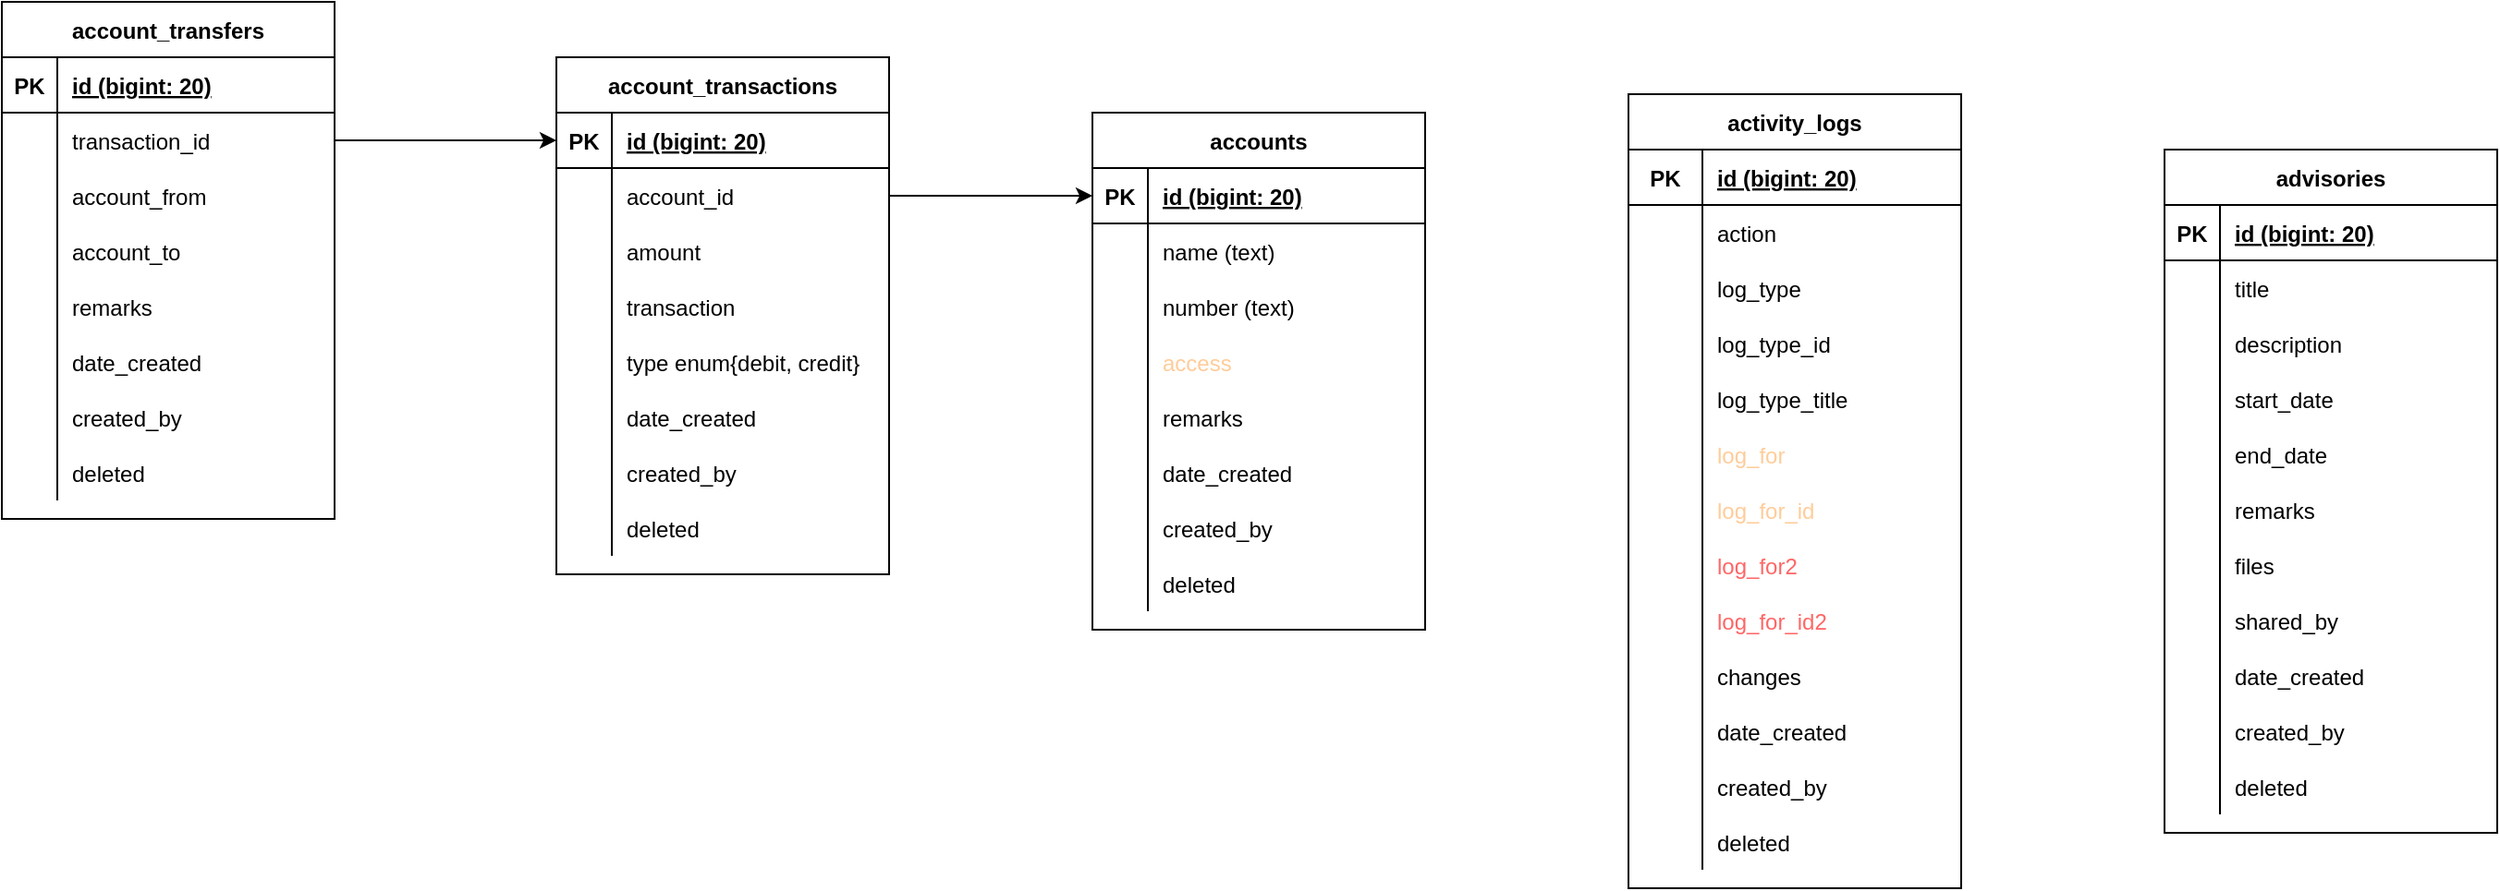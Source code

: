 <mxfile version="14.2.9" type="device"><diagram id="6BlekSaE2DljfCzR6BjL" name="database"><mxGraphModel dx="2272" dy="762" grid="1" gridSize="10" guides="1" tooltips="1" connect="1" arrows="1" fold="1" page="1" pageScale="1" pageWidth="850" pageHeight="1100" math="0" shadow="0"><root><mxCell id="0"/><mxCell id="1" parent="0"/><mxCell id="wC5rNHlrg2ZVK7x0r6s_-1" value="accounts" style="shape=table;startSize=30;container=1;collapsible=1;childLayout=tableLayout;fixedRows=1;rowLines=0;fontStyle=1;align=center;resizeLast=1;" vertex="1" parent="1"><mxGeometry x="190" y="90" width="180" height="280" as="geometry"/></mxCell><mxCell id="wC5rNHlrg2ZVK7x0r6s_-2" value="" style="shape=partialRectangle;collapsible=0;dropTarget=0;pointerEvents=0;fillColor=none;top=0;left=0;bottom=1;right=0;points=[[0,0.5],[1,0.5]];portConstraint=eastwest;" vertex="1" parent="wC5rNHlrg2ZVK7x0r6s_-1"><mxGeometry y="30" width="180" height="30" as="geometry"/></mxCell><mxCell id="wC5rNHlrg2ZVK7x0r6s_-3" value="PK" style="shape=partialRectangle;connectable=0;fillColor=none;top=0;left=0;bottom=0;right=0;fontStyle=1;overflow=hidden;" vertex="1" parent="wC5rNHlrg2ZVK7x0r6s_-2"><mxGeometry width="30" height="30" as="geometry"/></mxCell><mxCell id="wC5rNHlrg2ZVK7x0r6s_-4" value="id (bigint: 20)" style="shape=partialRectangle;connectable=0;fillColor=none;top=0;left=0;bottom=0;right=0;align=left;spacingLeft=6;fontStyle=5;overflow=hidden;" vertex="1" parent="wC5rNHlrg2ZVK7x0r6s_-2"><mxGeometry x="30" width="150" height="30" as="geometry"/></mxCell><mxCell id="wC5rNHlrg2ZVK7x0r6s_-5" value="" style="shape=partialRectangle;collapsible=0;dropTarget=0;pointerEvents=0;fillColor=none;top=0;left=0;bottom=0;right=0;points=[[0,0.5],[1,0.5]];portConstraint=eastwest;" vertex="1" parent="wC5rNHlrg2ZVK7x0r6s_-1"><mxGeometry y="60" width="180" height="30" as="geometry"/></mxCell><mxCell id="wC5rNHlrg2ZVK7x0r6s_-6" value="" style="shape=partialRectangle;connectable=0;fillColor=none;top=0;left=0;bottom=0;right=0;editable=1;overflow=hidden;" vertex="1" parent="wC5rNHlrg2ZVK7x0r6s_-5"><mxGeometry width="30" height="30" as="geometry"/></mxCell><mxCell id="wC5rNHlrg2ZVK7x0r6s_-7" value="name (text)" style="shape=partialRectangle;connectable=0;fillColor=none;top=0;left=0;bottom=0;right=0;align=left;spacingLeft=6;overflow=hidden;" vertex="1" parent="wC5rNHlrg2ZVK7x0r6s_-5"><mxGeometry x="30" width="150" height="30" as="geometry"/></mxCell><mxCell id="wC5rNHlrg2ZVK7x0r6s_-8" value="" style="shape=partialRectangle;collapsible=0;dropTarget=0;pointerEvents=0;fillColor=none;top=0;left=0;bottom=0;right=0;points=[[0,0.5],[1,0.5]];portConstraint=eastwest;" vertex="1" parent="wC5rNHlrg2ZVK7x0r6s_-1"><mxGeometry y="90" width="180" height="30" as="geometry"/></mxCell><mxCell id="wC5rNHlrg2ZVK7x0r6s_-9" value="" style="shape=partialRectangle;connectable=0;fillColor=none;top=0;left=0;bottom=0;right=0;editable=1;overflow=hidden;" vertex="1" parent="wC5rNHlrg2ZVK7x0r6s_-8"><mxGeometry width="30" height="30" as="geometry"/></mxCell><mxCell id="wC5rNHlrg2ZVK7x0r6s_-10" value="number (text)" style="shape=partialRectangle;connectable=0;fillColor=none;top=0;left=0;bottom=0;right=0;align=left;spacingLeft=6;overflow=hidden;" vertex="1" parent="wC5rNHlrg2ZVK7x0r6s_-8"><mxGeometry x="30" width="150" height="30" as="geometry"/></mxCell><mxCell id="wC5rNHlrg2ZVK7x0r6s_-11" value="" style="shape=partialRectangle;collapsible=0;dropTarget=0;pointerEvents=0;fillColor=none;top=0;left=0;bottom=0;right=0;points=[[0,0.5],[1,0.5]];portConstraint=eastwest;" vertex="1" parent="wC5rNHlrg2ZVK7x0r6s_-1"><mxGeometry y="120" width="180" height="30" as="geometry"/></mxCell><mxCell id="wC5rNHlrg2ZVK7x0r6s_-12" value="" style="shape=partialRectangle;connectable=0;fillColor=none;top=0;left=0;bottom=0;right=0;editable=1;overflow=hidden;" vertex="1" parent="wC5rNHlrg2ZVK7x0r6s_-11"><mxGeometry width="30" height="30" as="geometry"/></mxCell><mxCell id="wC5rNHlrg2ZVK7x0r6s_-13" value="access" style="shape=partialRectangle;connectable=0;fillColor=none;top=0;left=0;bottom=0;right=0;align=left;spacingLeft=6;overflow=hidden;fontColor=#FFCC99;" vertex="1" parent="wC5rNHlrg2ZVK7x0r6s_-11"><mxGeometry x="30" width="150" height="30" as="geometry"/></mxCell><mxCell id="wC5rNHlrg2ZVK7x0r6s_-28" value="" style="shape=partialRectangle;collapsible=0;dropTarget=0;pointerEvents=0;fillColor=none;top=0;left=0;bottom=0;right=0;points=[[0,0.5],[1,0.5]];portConstraint=eastwest;" vertex="1" parent="wC5rNHlrg2ZVK7x0r6s_-1"><mxGeometry y="150" width="180" height="30" as="geometry"/></mxCell><mxCell id="wC5rNHlrg2ZVK7x0r6s_-29" value="" style="shape=partialRectangle;connectable=0;fillColor=none;top=0;left=0;bottom=0;right=0;editable=1;overflow=hidden;" vertex="1" parent="wC5rNHlrg2ZVK7x0r6s_-28"><mxGeometry width="30" height="30" as="geometry"/></mxCell><mxCell id="wC5rNHlrg2ZVK7x0r6s_-30" value="remarks" style="shape=partialRectangle;connectable=0;fillColor=none;top=0;left=0;bottom=0;right=0;align=left;spacingLeft=6;overflow=hidden;" vertex="1" parent="wC5rNHlrg2ZVK7x0r6s_-28"><mxGeometry x="30" width="150" height="30" as="geometry"/></mxCell><mxCell id="wC5rNHlrg2ZVK7x0r6s_-74" value="" style="shape=partialRectangle;collapsible=0;dropTarget=0;pointerEvents=0;fillColor=none;top=0;left=0;bottom=0;right=0;points=[[0,0.5],[1,0.5]];portConstraint=eastwest;" vertex="1" parent="wC5rNHlrg2ZVK7x0r6s_-1"><mxGeometry y="180" width="180" height="30" as="geometry"/></mxCell><mxCell id="wC5rNHlrg2ZVK7x0r6s_-75" value="" style="shape=partialRectangle;connectable=0;fillColor=none;top=0;left=0;bottom=0;right=0;editable=1;overflow=hidden;" vertex="1" parent="wC5rNHlrg2ZVK7x0r6s_-74"><mxGeometry width="30" height="30" as="geometry"/></mxCell><mxCell id="wC5rNHlrg2ZVK7x0r6s_-76" value="date_created" style="shape=partialRectangle;connectable=0;fillColor=none;top=0;left=0;bottom=0;right=0;align=left;spacingLeft=6;overflow=hidden;" vertex="1" parent="wC5rNHlrg2ZVK7x0r6s_-74"><mxGeometry x="30" width="150" height="30" as="geometry"/></mxCell><mxCell id="wC5rNHlrg2ZVK7x0r6s_-77" value="" style="shape=partialRectangle;collapsible=0;dropTarget=0;pointerEvents=0;fillColor=none;top=0;left=0;bottom=0;right=0;points=[[0,0.5],[1,0.5]];portConstraint=eastwest;" vertex="1" parent="wC5rNHlrg2ZVK7x0r6s_-1"><mxGeometry y="210" width="180" height="30" as="geometry"/></mxCell><mxCell id="wC5rNHlrg2ZVK7x0r6s_-78" value="" style="shape=partialRectangle;connectable=0;fillColor=none;top=0;left=0;bottom=0;right=0;editable=1;overflow=hidden;" vertex="1" parent="wC5rNHlrg2ZVK7x0r6s_-77"><mxGeometry width="30" height="30" as="geometry"/></mxCell><mxCell id="wC5rNHlrg2ZVK7x0r6s_-79" value="created_by" style="shape=partialRectangle;connectable=0;fillColor=none;top=0;left=0;bottom=0;right=0;align=left;spacingLeft=6;overflow=hidden;" vertex="1" parent="wC5rNHlrg2ZVK7x0r6s_-77"><mxGeometry x="30" width="150" height="30" as="geometry"/></mxCell><mxCell id="wC5rNHlrg2ZVK7x0r6s_-80" value="" style="shape=partialRectangle;collapsible=0;dropTarget=0;pointerEvents=0;fillColor=none;top=0;left=0;bottom=0;right=0;points=[[0,0.5],[1,0.5]];portConstraint=eastwest;" vertex="1" parent="wC5rNHlrg2ZVK7x0r6s_-1"><mxGeometry y="240" width="180" height="30" as="geometry"/></mxCell><mxCell id="wC5rNHlrg2ZVK7x0r6s_-81" value="" style="shape=partialRectangle;connectable=0;fillColor=none;top=0;left=0;bottom=0;right=0;editable=1;overflow=hidden;" vertex="1" parent="wC5rNHlrg2ZVK7x0r6s_-80"><mxGeometry width="30" height="30" as="geometry"/></mxCell><mxCell id="wC5rNHlrg2ZVK7x0r6s_-82" value="deleted" style="shape=partialRectangle;connectable=0;fillColor=none;top=0;left=0;bottom=0;right=0;align=left;spacingLeft=6;overflow=hidden;" vertex="1" parent="wC5rNHlrg2ZVK7x0r6s_-80"><mxGeometry x="30" width="150" height="30" as="geometry"/></mxCell><mxCell id="wC5rNHlrg2ZVK7x0r6s_-14" value="account_transactions" style="shape=table;startSize=30;container=1;collapsible=1;childLayout=tableLayout;fixedRows=1;rowLines=0;fontStyle=1;align=center;resizeLast=1;" vertex="1" parent="1"><mxGeometry x="-100" y="60" width="180" height="280" as="geometry"/></mxCell><mxCell id="wC5rNHlrg2ZVK7x0r6s_-15" value="" style="shape=partialRectangle;collapsible=0;dropTarget=0;pointerEvents=0;fillColor=none;top=0;left=0;bottom=1;right=0;points=[[0,0.5],[1,0.5]];portConstraint=eastwest;" vertex="1" parent="wC5rNHlrg2ZVK7x0r6s_-14"><mxGeometry y="30" width="180" height="30" as="geometry"/></mxCell><mxCell id="wC5rNHlrg2ZVK7x0r6s_-16" value="PK" style="shape=partialRectangle;connectable=0;fillColor=none;top=0;left=0;bottom=0;right=0;fontStyle=1;overflow=hidden;" vertex="1" parent="wC5rNHlrg2ZVK7x0r6s_-15"><mxGeometry width="30" height="30" as="geometry"/></mxCell><mxCell id="wC5rNHlrg2ZVK7x0r6s_-17" value="id (bigint: 20)" style="shape=partialRectangle;connectable=0;fillColor=none;top=0;left=0;bottom=0;right=0;align=left;spacingLeft=6;fontStyle=5;overflow=hidden;" vertex="1" parent="wC5rNHlrg2ZVK7x0r6s_-15"><mxGeometry x="30" width="150" height="30" as="geometry"/></mxCell><mxCell id="wC5rNHlrg2ZVK7x0r6s_-18" value="" style="shape=partialRectangle;collapsible=0;dropTarget=0;pointerEvents=0;fillColor=none;top=0;left=0;bottom=0;right=0;points=[[0,0.5],[1,0.5]];portConstraint=eastwest;" vertex="1" parent="wC5rNHlrg2ZVK7x0r6s_-14"><mxGeometry y="60" width="180" height="30" as="geometry"/></mxCell><mxCell id="wC5rNHlrg2ZVK7x0r6s_-19" value="" style="shape=partialRectangle;connectable=0;fillColor=none;top=0;left=0;bottom=0;right=0;editable=1;overflow=hidden;" vertex="1" parent="wC5rNHlrg2ZVK7x0r6s_-18"><mxGeometry width="30" height="30" as="geometry"/></mxCell><mxCell id="wC5rNHlrg2ZVK7x0r6s_-20" value="account_id" style="shape=partialRectangle;connectable=0;fillColor=none;top=0;left=0;bottom=0;right=0;align=left;spacingLeft=6;overflow=hidden;" vertex="1" parent="wC5rNHlrg2ZVK7x0r6s_-18"><mxGeometry x="30" width="150" height="30" as="geometry"/></mxCell><mxCell id="wC5rNHlrg2ZVK7x0r6s_-21" value="" style="shape=partialRectangle;collapsible=0;dropTarget=0;pointerEvents=0;fillColor=none;top=0;left=0;bottom=0;right=0;points=[[0,0.5],[1,0.5]];portConstraint=eastwest;" vertex="1" parent="wC5rNHlrg2ZVK7x0r6s_-14"><mxGeometry y="90" width="180" height="30" as="geometry"/></mxCell><mxCell id="wC5rNHlrg2ZVK7x0r6s_-22" value="" style="shape=partialRectangle;connectable=0;fillColor=none;top=0;left=0;bottom=0;right=0;editable=1;overflow=hidden;" vertex="1" parent="wC5rNHlrg2ZVK7x0r6s_-21"><mxGeometry width="30" height="30" as="geometry"/></mxCell><mxCell id="wC5rNHlrg2ZVK7x0r6s_-23" value="amount" style="shape=partialRectangle;connectable=0;fillColor=none;top=0;left=0;bottom=0;right=0;align=left;spacingLeft=6;overflow=hidden;" vertex="1" parent="wC5rNHlrg2ZVK7x0r6s_-21"><mxGeometry x="30" width="150" height="30" as="geometry"/></mxCell><mxCell id="wC5rNHlrg2ZVK7x0r6s_-92" value="" style="shape=partialRectangle;collapsible=0;dropTarget=0;pointerEvents=0;fillColor=none;top=0;left=0;bottom=0;right=0;points=[[0,0.5],[1,0.5]];portConstraint=eastwest;" vertex="1" parent="wC5rNHlrg2ZVK7x0r6s_-14"><mxGeometry y="120" width="180" height="30" as="geometry"/></mxCell><mxCell id="wC5rNHlrg2ZVK7x0r6s_-93" value="" style="shape=partialRectangle;connectable=0;fillColor=none;top=0;left=0;bottom=0;right=0;editable=1;overflow=hidden;" vertex="1" parent="wC5rNHlrg2ZVK7x0r6s_-92"><mxGeometry width="30" height="30" as="geometry"/></mxCell><mxCell id="wC5rNHlrg2ZVK7x0r6s_-94" value="transaction" style="shape=partialRectangle;connectable=0;fillColor=none;top=0;left=0;bottom=0;right=0;align=left;spacingLeft=6;overflow=hidden;" vertex="1" parent="wC5rNHlrg2ZVK7x0r6s_-92"><mxGeometry x="30" width="150" height="30" as="geometry"/></mxCell><mxCell id="wC5rNHlrg2ZVK7x0r6s_-89" value="" style="shape=partialRectangle;collapsible=0;dropTarget=0;pointerEvents=0;fillColor=none;top=0;left=0;bottom=0;right=0;points=[[0,0.5],[1,0.5]];portConstraint=eastwest;" vertex="1" parent="wC5rNHlrg2ZVK7x0r6s_-14"><mxGeometry y="150" width="180" height="30" as="geometry"/></mxCell><mxCell id="wC5rNHlrg2ZVK7x0r6s_-90" value="" style="shape=partialRectangle;connectable=0;fillColor=none;top=0;left=0;bottom=0;right=0;editable=1;overflow=hidden;" vertex="1" parent="wC5rNHlrg2ZVK7x0r6s_-89"><mxGeometry width="30" height="30" as="geometry"/></mxCell><mxCell id="wC5rNHlrg2ZVK7x0r6s_-91" value="type enum{debit, credit}" style="shape=partialRectangle;connectable=0;fillColor=none;top=0;left=0;bottom=0;right=0;align=left;spacingLeft=6;overflow=hidden;" vertex="1" parent="wC5rNHlrg2ZVK7x0r6s_-89"><mxGeometry x="30" width="150" height="30" as="geometry"/></mxCell><mxCell id="wC5rNHlrg2ZVK7x0r6s_-24" value="" style="shape=partialRectangle;collapsible=0;dropTarget=0;pointerEvents=0;fillColor=none;top=0;left=0;bottom=0;right=0;points=[[0,0.5],[1,0.5]];portConstraint=eastwest;" vertex="1" parent="wC5rNHlrg2ZVK7x0r6s_-14"><mxGeometry y="180" width="180" height="30" as="geometry"/></mxCell><mxCell id="wC5rNHlrg2ZVK7x0r6s_-25" value="" style="shape=partialRectangle;connectable=0;fillColor=none;top=0;left=0;bottom=0;right=0;editable=1;overflow=hidden;" vertex="1" parent="wC5rNHlrg2ZVK7x0r6s_-24"><mxGeometry width="30" height="30" as="geometry"/></mxCell><mxCell id="wC5rNHlrg2ZVK7x0r6s_-26" value="date_created" style="shape=partialRectangle;connectable=0;fillColor=none;top=0;left=0;bottom=0;right=0;align=left;spacingLeft=6;overflow=hidden;" vertex="1" parent="wC5rNHlrg2ZVK7x0r6s_-24"><mxGeometry x="30" width="150" height="30" as="geometry"/></mxCell><mxCell id="wC5rNHlrg2ZVK7x0r6s_-83" value="" style="shape=partialRectangle;collapsible=0;dropTarget=0;pointerEvents=0;fillColor=none;top=0;left=0;bottom=0;right=0;points=[[0,0.5],[1,0.5]];portConstraint=eastwest;" vertex="1" parent="wC5rNHlrg2ZVK7x0r6s_-14"><mxGeometry y="210" width="180" height="30" as="geometry"/></mxCell><mxCell id="wC5rNHlrg2ZVK7x0r6s_-84" value="" style="shape=partialRectangle;connectable=0;fillColor=none;top=0;left=0;bottom=0;right=0;editable=1;overflow=hidden;" vertex="1" parent="wC5rNHlrg2ZVK7x0r6s_-83"><mxGeometry width="30" height="30" as="geometry"/></mxCell><mxCell id="wC5rNHlrg2ZVK7x0r6s_-85" value="created_by" style="shape=partialRectangle;connectable=0;fillColor=none;top=0;left=0;bottom=0;right=0;align=left;spacingLeft=6;overflow=hidden;" vertex="1" parent="wC5rNHlrg2ZVK7x0r6s_-83"><mxGeometry x="30" width="150" height="30" as="geometry"/></mxCell><mxCell id="wC5rNHlrg2ZVK7x0r6s_-86" value="" style="shape=partialRectangle;collapsible=0;dropTarget=0;pointerEvents=0;fillColor=none;top=0;left=0;bottom=0;right=0;points=[[0,0.5],[1,0.5]];portConstraint=eastwest;" vertex="1" parent="wC5rNHlrg2ZVK7x0r6s_-14"><mxGeometry y="240" width="180" height="30" as="geometry"/></mxCell><mxCell id="wC5rNHlrg2ZVK7x0r6s_-87" value="" style="shape=partialRectangle;connectable=0;fillColor=none;top=0;left=0;bottom=0;right=0;editable=1;overflow=hidden;" vertex="1" parent="wC5rNHlrg2ZVK7x0r6s_-86"><mxGeometry width="30" height="30" as="geometry"/></mxCell><mxCell id="wC5rNHlrg2ZVK7x0r6s_-88" value="deleted" style="shape=partialRectangle;connectable=0;fillColor=none;top=0;left=0;bottom=0;right=0;align=left;spacingLeft=6;overflow=hidden;" vertex="1" parent="wC5rNHlrg2ZVK7x0r6s_-86"><mxGeometry x="30" width="150" height="30" as="geometry"/></mxCell><mxCell id="wC5rNHlrg2ZVK7x0r6s_-31" value="activity_logs" style="shape=table;startSize=30;container=1;collapsible=1;childLayout=tableLayout;fixedRows=1;rowLines=0;fontStyle=1;align=center;resizeLast=1;" vertex="1" parent="1"><mxGeometry x="480" y="80" width="180" height="430" as="geometry"/></mxCell><mxCell id="wC5rNHlrg2ZVK7x0r6s_-32" value="" style="shape=partialRectangle;collapsible=0;dropTarget=0;pointerEvents=0;fillColor=none;top=0;left=0;bottom=1;right=0;points=[[0,0.5],[1,0.5]];portConstraint=eastwest;" vertex="1" parent="wC5rNHlrg2ZVK7x0r6s_-31"><mxGeometry y="30" width="180" height="30" as="geometry"/></mxCell><mxCell id="wC5rNHlrg2ZVK7x0r6s_-33" value="PK" style="shape=partialRectangle;connectable=0;fillColor=none;top=0;left=0;bottom=0;right=0;fontStyle=1;overflow=hidden;" vertex="1" parent="wC5rNHlrg2ZVK7x0r6s_-32"><mxGeometry width="40" height="30" as="geometry"/></mxCell><mxCell id="wC5rNHlrg2ZVK7x0r6s_-34" value="id (bigint: 20)" style="shape=partialRectangle;connectable=0;fillColor=none;top=0;left=0;bottom=0;right=0;align=left;spacingLeft=6;fontStyle=5;overflow=hidden;" vertex="1" parent="wC5rNHlrg2ZVK7x0r6s_-32"><mxGeometry x="40" width="140" height="30" as="geometry"/></mxCell><mxCell id="wC5rNHlrg2ZVK7x0r6s_-35" value="" style="shape=partialRectangle;collapsible=0;dropTarget=0;pointerEvents=0;fillColor=none;top=0;left=0;bottom=0;right=0;points=[[0,0.5],[1,0.5]];portConstraint=eastwest;" vertex="1" parent="wC5rNHlrg2ZVK7x0r6s_-31"><mxGeometry y="60" width="180" height="30" as="geometry"/></mxCell><mxCell id="wC5rNHlrg2ZVK7x0r6s_-36" value="" style="shape=partialRectangle;connectable=0;fillColor=none;top=0;left=0;bottom=0;right=0;editable=1;overflow=hidden;" vertex="1" parent="wC5rNHlrg2ZVK7x0r6s_-35"><mxGeometry width="40" height="30" as="geometry"/></mxCell><mxCell id="wC5rNHlrg2ZVK7x0r6s_-37" value="action" style="shape=partialRectangle;connectable=0;fillColor=none;top=0;left=0;bottom=0;right=0;align=left;spacingLeft=6;overflow=hidden;" vertex="1" parent="wC5rNHlrg2ZVK7x0r6s_-35"><mxGeometry x="40" width="140" height="30" as="geometry"/></mxCell><mxCell id="wC5rNHlrg2ZVK7x0r6s_-38" value="" style="shape=partialRectangle;collapsible=0;dropTarget=0;pointerEvents=0;fillColor=none;top=0;left=0;bottom=0;right=0;points=[[0,0.5],[1,0.5]];portConstraint=eastwest;" vertex="1" parent="wC5rNHlrg2ZVK7x0r6s_-31"><mxGeometry y="90" width="180" height="30" as="geometry"/></mxCell><mxCell id="wC5rNHlrg2ZVK7x0r6s_-39" value="" style="shape=partialRectangle;connectable=0;fillColor=none;top=0;left=0;bottom=0;right=0;editable=1;overflow=hidden;" vertex="1" parent="wC5rNHlrg2ZVK7x0r6s_-38"><mxGeometry width="40" height="30" as="geometry"/></mxCell><mxCell id="wC5rNHlrg2ZVK7x0r6s_-40" value="log_type" style="shape=partialRectangle;connectable=0;fillColor=none;top=0;left=0;bottom=0;right=0;align=left;spacingLeft=6;overflow=hidden;" vertex="1" parent="wC5rNHlrg2ZVK7x0r6s_-38"><mxGeometry x="40" width="140" height="30" as="geometry"/></mxCell><mxCell id="wC5rNHlrg2ZVK7x0r6s_-41" value="" style="shape=partialRectangle;collapsible=0;dropTarget=0;pointerEvents=0;fillColor=none;top=0;left=0;bottom=0;right=0;points=[[0,0.5],[1,0.5]];portConstraint=eastwest;" vertex="1" parent="wC5rNHlrg2ZVK7x0r6s_-31"><mxGeometry y="120" width="180" height="30" as="geometry"/></mxCell><mxCell id="wC5rNHlrg2ZVK7x0r6s_-42" value="" style="shape=partialRectangle;connectable=0;fillColor=none;top=0;left=0;bottom=0;right=0;editable=1;overflow=hidden;" vertex="1" parent="wC5rNHlrg2ZVK7x0r6s_-41"><mxGeometry width="40" height="30" as="geometry"/></mxCell><mxCell id="wC5rNHlrg2ZVK7x0r6s_-43" value="log_type_id" style="shape=partialRectangle;connectable=0;fillColor=none;top=0;left=0;bottom=0;right=0;align=left;spacingLeft=6;overflow=hidden;" vertex="1" parent="wC5rNHlrg2ZVK7x0r6s_-41"><mxGeometry x="40" width="140" height="30" as="geometry"/></mxCell><mxCell id="wC5rNHlrg2ZVK7x0r6s_-53" value="" style="shape=partialRectangle;collapsible=0;dropTarget=0;pointerEvents=0;fillColor=none;top=0;left=0;bottom=0;right=0;points=[[0,0.5],[1,0.5]];portConstraint=eastwest;" vertex="1" parent="wC5rNHlrg2ZVK7x0r6s_-31"><mxGeometry y="150" width="180" height="30" as="geometry"/></mxCell><mxCell id="wC5rNHlrg2ZVK7x0r6s_-54" value="" style="shape=partialRectangle;connectable=0;fillColor=none;top=0;left=0;bottom=0;right=0;editable=1;overflow=hidden;" vertex="1" parent="wC5rNHlrg2ZVK7x0r6s_-53"><mxGeometry width="40" height="30" as="geometry"/></mxCell><mxCell id="wC5rNHlrg2ZVK7x0r6s_-55" value="log_type_title" style="shape=partialRectangle;connectable=0;fillColor=none;top=0;left=0;bottom=0;right=0;align=left;spacingLeft=6;overflow=hidden;" vertex="1" parent="wC5rNHlrg2ZVK7x0r6s_-53"><mxGeometry x="40" width="140" height="30" as="geometry"/></mxCell><mxCell id="wC5rNHlrg2ZVK7x0r6s_-59" value="" style="shape=partialRectangle;collapsible=0;dropTarget=0;pointerEvents=0;fillColor=none;top=0;left=0;bottom=0;right=0;points=[[0,0.5],[1,0.5]];portConstraint=eastwest;" vertex="1" parent="wC5rNHlrg2ZVK7x0r6s_-31"><mxGeometry y="180" width="180" height="30" as="geometry"/></mxCell><mxCell id="wC5rNHlrg2ZVK7x0r6s_-60" value="" style="shape=partialRectangle;connectable=0;fillColor=none;top=0;left=0;bottom=0;right=0;editable=1;overflow=hidden;" vertex="1" parent="wC5rNHlrg2ZVK7x0r6s_-59"><mxGeometry width="40" height="30" as="geometry"/></mxCell><mxCell id="wC5rNHlrg2ZVK7x0r6s_-61" value="log_for" style="shape=partialRectangle;connectable=0;fillColor=none;top=0;left=0;bottom=0;right=0;align=left;spacingLeft=6;overflow=hidden;fontColor=#FFCC99;" vertex="1" parent="wC5rNHlrg2ZVK7x0r6s_-59"><mxGeometry x="40" width="140" height="30" as="geometry"/></mxCell><mxCell id="wC5rNHlrg2ZVK7x0r6s_-62" value="" style="shape=partialRectangle;collapsible=0;dropTarget=0;pointerEvents=0;fillColor=none;top=0;left=0;bottom=0;right=0;points=[[0,0.5],[1,0.5]];portConstraint=eastwest;" vertex="1" parent="wC5rNHlrg2ZVK7x0r6s_-31"><mxGeometry y="210" width="180" height="30" as="geometry"/></mxCell><mxCell id="wC5rNHlrg2ZVK7x0r6s_-63" value="" style="shape=partialRectangle;connectable=0;fillColor=none;top=0;left=0;bottom=0;right=0;editable=1;overflow=hidden;" vertex="1" parent="wC5rNHlrg2ZVK7x0r6s_-62"><mxGeometry width="40" height="30" as="geometry"/></mxCell><mxCell id="wC5rNHlrg2ZVK7x0r6s_-64" value="log_for_id" style="shape=partialRectangle;connectable=0;fillColor=none;top=0;left=0;bottom=0;right=0;align=left;spacingLeft=6;overflow=hidden;fontColor=#FFCC99;" vertex="1" parent="wC5rNHlrg2ZVK7x0r6s_-62"><mxGeometry x="40" width="140" height="30" as="geometry"/></mxCell><mxCell id="wC5rNHlrg2ZVK7x0r6s_-65" value="" style="shape=partialRectangle;collapsible=0;dropTarget=0;pointerEvents=0;fillColor=none;top=0;left=0;bottom=0;right=0;points=[[0,0.5],[1,0.5]];portConstraint=eastwest;" vertex="1" parent="wC5rNHlrg2ZVK7x0r6s_-31"><mxGeometry y="240" width="180" height="30" as="geometry"/></mxCell><mxCell id="wC5rNHlrg2ZVK7x0r6s_-66" value="" style="shape=partialRectangle;connectable=0;fillColor=none;top=0;left=0;bottom=0;right=0;editable=1;overflow=hidden;" vertex="1" parent="wC5rNHlrg2ZVK7x0r6s_-65"><mxGeometry width="40" height="30" as="geometry"/></mxCell><mxCell id="wC5rNHlrg2ZVK7x0r6s_-67" value="log_for2" style="shape=partialRectangle;connectable=0;fillColor=none;top=0;left=0;bottom=0;right=0;align=left;spacingLeft=6;overflow=hidden;fontColor=#FF6666;" vertex="1" parent="wC5rNHlrg2ZVK7x0r6s_-65"><mxGeometry x="40" width="140" height="30" as="geometry"/></mxCell><mxCell id="wC5rNHlrg2ZVK7x0r6s_-68" value="" style="shape=partialRectangle;collapsible=0;dropTarget=0;pointerEvents=0;fillColor=none;top=0;left=0;bottom=0;right=0;points=[[0,0.5],[1,0.5]];portConstraint=eastwest;" vertex="1" parent="wC5rNHlrg2ZVK7x0r6s_-31"><mxGeometry y="270" width="180" height="30" as="geometry"/></mxCell><mxCell id="wC5rNHlrg2ZVK7x0r6s_-69" value="" style="shape=partialRectangle;connectable=0;fillColor=none;top=0;left=0;bottom=0;right=0;editable=1;overflow=hidden;" vertex="1" parent="wC5rNHlrg2ZVK7x0r6s_-68"><mxGeometry width="40" height="30" as="geometry"/></mxCell><mxCell id="wC5rNHlrg2ZVK7x0r6s_-70" value="log_for_id2" style="shape=partialRectangle;connectable=0;fillColor=none;top=0;left=0;bottom=0;right=0;align=left;spacingLeft=6;overflow=hidden;fontColor=#FF6666;" vertex="1" parent="wC5rNHlrg2ZVK7x0r6s_-68"><mxGeometry x="40" width="140" height="30" as="geometry"/></mxCell><mxCell id="wC5rNHlrg2ZVK7x0r6s_-56" value="" style="shape=partialRectangle;collapsible=0;dropTarget=0;pointerEvents=0;fillColor=none;top=0;left=0;bottom=0;right=0;points=[[0,0.5],[1,0.5]];portConstraint=eastwest;" vertex="1" parent="wC5rNHlrg2ZVK7x0r6s_-31"><mxGeometry y="300" width="180" height="30" as="geometry"/></mxCell><mxCell id="wC5rNHlrg2ZVK7x0r6s_-57" value="" style="shape=partialRectangle;connectable=0;fillColor=none;top=0;left=0;bottom=0;right=0;editable=1;overflow=hidden;" vertex="1" parent="wC5rNHlrg2ZVK7x0r6s_-56"><mxGeometry width="40" height="30" as="geometry"/></mxCell><mxCell id="wC5rNHlrg2ZVK7x0r6s_-58" value="changes" style="shape=partialRectangle;connectable=0;fillColor=none;top=0;left=0;bottom=0;right=0;align=left;spacingLeft=6;overflow=hidden;" vertex="1" parent="wC5rNHlrg2ZVK7x0r6s_-56"><mxGeometry x="40" width="140" height="30" as="geometry"/></mxCell><mxCell id="wC5rNHlrg2ZVK7x0r6s_-47" value="" style="shape=partialRectangle;collapsible=0;dropTarget=0;pointerEvents=0;fillColor=none;top=0;left=0;bottom=0;right=0;points=[[0,0.5],[1,0.5]];portConstraint=eastwest;" vertex="1" parent="wC5rNHlrg2ZVK7x0r6s_-31"><mxGeometry y="330" width="180" height="30" as="geometry"/></mxCell><mxCell id="wC5rNHlrg2ZVK7x0r6s_-48" value="" style="shape=partialRectangle;connectable=0;fillColor=none;top=0;left=0;bottom=0;right=0;editable=1;overflow=hidden;" vertex="1" parent="wC5rNHlrg2ZVK7x0r6s_-47"><mxGeometry width="40" height="30" as="geometry"/></mxCell><mxCell id="wC5rNHlrg2ZVK7x0r6s_-49" value="date_created" style="shape=partialRectangle;connectable=0;fillColor=none;top=0;left=0;bottom=0;right=0;align=left;spacingLeft=6;overflow=hidden;" vertex="1" parent="wC5rNHlrg2ZVK7x0r6s_-47"><mxGeometry x="40" width="140" height="30" as="geometry"/></mxCell><mxCell id="wC5rNHlrg2ZVK7x0r6s_-44" value="" style="shape=partialRectangle;collapsible=0;dropTarget=0;pointerEvents=0;fillColor=none;top=0;left=0;bottom=0;right=0;points=[[0,0.5],[1,0.5]];portConstraint=eastwest;" vertex="1" parent="wC5rNHlrg2ZVK7x0r6s_-31"><mxGeometry y="360" width="180" height="30" as="geometry"/></mxCell><mxCell id="wC5rNHlrg2ZVK7x0r6s_-45" value="" style="shape=partialRectangle;connectable=0;fillColor=none;top=0;left=0;bottom=0;right=0;editable=1;overflow=hidden;" vertex="1" parent="wC5rNHlrg2ZVK7x0r6s_-44"><mxGeometry width="40" height="30" as="geometry"/></mxCell><mxCell id="wC5rNHlrg2ZVK7x0r6s_-46" value="created_by" style="shape=partialRectangle;connectable=0;fillColor=none;top=0;left=0;bottom=0;right=0;align=left;spacingLeft=6;overflow=hidden;" vertex="1" parent="wC5rNHlrg2ZVK7x0r6s_-44"><mxGeometry x="40" width="140" height="30" as="geometry"/></mxCell><mxCell id="wC5rNHlrg2ZVK7x0r6s_-50" value="" style="shape=partialRectangle;collapsible=0;dropTarget=0;pointerEvents=0;fillColor=none;top=0;left=0;bottom=0;right=0;points=[[0,0.5],[1,0.5]];portConstraint=eastwest;" vertex="1" parent="wC5rNHlrg2ZVK7x0r6s_-31"><mxGeometry y="390" width="180" height="30" as="geometry"/></mxCell><mxCell id="wC5rNHlrg2ZVK7x0r6s_-51" value="" style="shape=partialRectangle;connectable=0;fillColor=none;top=0;left=0;bottom=0;right=0;editable=1;overflow=hidden;" vertex="1" parent="wC5rNHlrg2ZVK7x0r6s_-50"><mxGeometry width="40" height="30" as="geometry"/></mxCell><mxCell id="wC5rNHlrg2ZVK7x0r6s_-52" value="deleted" style="shape=partialRectangle;connectable=0;fillColor=none;top=0;left=0;bottom=0;right=0;align=left;spacingLeft=6;overflow=hidden;" vertex="1" parent="wC5rNHlrg2ZVK7x0r6s_-50"><mxGeometry x="40" width="140" height="30" as="geometry"/></mxCell><mxCell id="wC5rNHlrg2ZVK7x0r6s_-95" style="edgeStyle=orthogonalEdgeStyle;rounded=0;orthogonalLoop=1;jettySize=auto;html=1;entryX=0;entryY=0.5;entryDx=0;entryDy=0;fontColor=#FFCC99;" edge="1" parent="1" source="wC5rNHlrg2ZVK7x0r6s_-18" target="wC5rNHlrg2ZVK7x0r6s_-2"><mxGeometry relative="1" as="geometry"/></mxCell><mxCell id="wC5rNHlrg2ZVK7x0r6s_-96" value="account_transfers" style="shape=table;startSize=30;container=1;collapsible=1;childLayout=tableLayout;fixedRows=1;rowLines=0;fontStyle=1;align=center;resizeLast=1;" vertex="1" parent="1"><mxGeometry x="-400" y="30" width="180" height="280" as="geometry"/></mxCell><mxCell id="wC5rNHlrg2ZVK7x0r6s_-97" value="" style="shape=partialRectangle;collapsible=0;dropTarget=0;pointerEvents=0;fillColor=none;top=0;left=0;bottom=1;right=0;points=[[0,0.5],[1,0.5]];portConstraint=eastwest;" vertex="1" parent="wC5rNHlrg2ZVK7x0r6s_-96"><mxGeometry y="30" width="180" height="30" as="geometry"/></mxCell><mxCell id="wC5rNHlrg2ZVK7x0r6s_-98" value="PK" style="shape=partialRectangle;connectable=0;fillColor=none;top=0;left=0;bottom=0;right=0;fontStyle=1;overflow=hidden;" vertex="1" parent="wC5rNHlrg2ZVK7x0r6s_-97"><mxGeometry width="30" height="30" as="geometry"/></mxCell><mxCell id="wC5rNHlrg2ZVK7x0r6s_-99" value="id (bigint: 20)" style="shape=partialRectangle;connectable=0;fillColor=none;top=0;left=0;bottom=0;right=0;align=left;spacingLeft=6;fontStyle=5;overflow=hidden;" vertex="1" parent="wC5rNHlrg2ZVK7x0r6s_-97"><mxGeometry x="30" width="150" height="30" as="geometry"/></mxCell><mxCell id="wC5rNHlrg2ZVK7x0r6s_-100" value="" style="shape=partialRectangle;collapsible=0;dropTarget=0;pointerEvents=0;fillColor=none;top=0;left=0;bottom=0;right=0;points=[[0,0.5],[1,0.5]];portConstraint=eastwest;" vertex="1" parent="wC5rNHlrg2ZVK7x0r6s_-96"><mxGeometry y="60" width="180" height="30" as="geometry"/></mxCell><mxCell id="wC5rNHlrg2ZVK7x0r6s_-101" value="" style="shape=partialRectangle;connectable=0;fillColor=none;top=0;left=0;bottom=0;right=0;editable=1;overflow=hidden;" vertex="1" parent="wC5rNHlrg2ZVK7x0r6s_-100"><mxGeometry width="30" height="30" as="geometry"/></mxCell><mxCell id="wC5rNHlrg2ZVK7x0r6s_-102" value="transaction_id" style="shape=partialRectangle;connectable=0;fillColor=none;top=0;left=0;bottom=0;right=0;align=left;spacingLeft=6;overflow=hidden;" vertex="1" parent="wC5rNHlrg2ZVK7x0r6s_-100"><mxGeometry x="30" width="150" height="30" as="geometry"/></mxCell><mxCell id="wC5rNHlrg2ZVK7x0r6s_-103" value="" style="shape=partialRectangle;collapsible=0;dropTarget=0;pointerEvents=0;fillColor=none;top=0;left=0;bottom=0;right=0;points=[[0,0.5],[1,0.5]];portConstraint=eastwest;" vertex="1" parent="wC5rNHlrg2ZVK7x0r6s_-96"><mxGeometry y="90" width="180" height="30" as="geometry"/></mxCell><mxCell id="wC5rNHlrg2ZVK7x0r6s_-104" value="" style="shape=partialRectangle;connectable=0;fillColor=none;top=0;left=0;bottom=0;right=0;editable=1;overflow=hidden;" vertex="1" parent="wC5rNHlrg2ZVK7x0r6s_-103"><mxGeometry width="30" height="30" as="geometry"/></mxCell><mxCell id="wC5rNHlrg2ZVK7x0r6s_-105" value="account_from" style="shape=partialRectangle;connectable=0;fillColor=none;top=0;left=0;bottom=0;right=0;align=left;spacingLeft=6;overflow=hidden;" vertex="1" parent="wC5rNHlrg2ZVK7x0r6s_-103"><mxGeometry x="30" width="150" height="30" as="geometry"/></mxCell><mxCell id="wC5rNHlrg2ZVK7x0r6s_-106" value="" style="shape=partialRectangle;collapsible=0;dropTarget=0;pointerEvents=0;fillColor=none;top=0;left=0;bottom=0;right=0;points=[[0,0.5],[1,0.5]];portConstraint=eastwest;" vertex="1" parent="wC5rNHlrg2ZVK7x0r6s_-96"><mxGeometry y="120" width="180" height="30" as="geometry"/></mxCell><mxCell id="wC5rNHlrg2ZVK7x0r6s_-107" value="" style="shape=partialRectangle;connectable=0;fillColor=none;top=0;left=0;bottom=0;right=0;editable=1;overflow=hidden;" vertex="1" parent="wC5rNHlrg2ZVK7x0r6s_-106"><mxGeometry width="30" height="30" as="geometry"/></mxCell><mxCell id="wC5rNHlrg2ZVK7x0r6s_-108" value="account_to" style="shape=partialRectangle;connectable=0;fillColor=none;top=0;left=0;bottom=0;right=0;align=left;spacingLeft=6;overflow=hidden;" vertex="1" parent="wC5rNHlrg2ZVK7x0r6s_-106"><mxGeometry x="30" width="150" height="30" as="geometry"/></mxCell><mxCell id="wC5rNHlrg2ZVK7x0r6s_-109" value="" style="shape=partialRectangle;collapsible=0;dropTarget=0;pointerEvents=0;fillColor=none;top=0;left=0;bottom=0;right=0;points=[[0,0.5],[1,0.5]];portConstraint=eastwest;" vertex="1" parent="wC5rNHlrg2ZVK7x0r6s_-96"><mxGeometry y="150" width="180" height="30" as="geometry"/></mxCell><mxCell id="wC5rNHlrg2ZVK7x0r6s_-110" value="" style="shape=partialRectangle;connectable=0;fillColor=none;top=0;left=0;bottom=0;right=0;editable=1;overflow=hidden;" vertex="1" parent="wC5rNHlrg2ZVK7x0r6s_-109"><mxGeometry width="30" height="30" as="geometry"/></mxCell><mxCell id="wC5rNHlrg2ZVK7x0r6s_-111" value="remarks" style="shape=partialRectangle;connectable=0;fillColor=none;top=0;left=0;bottom=0;right=0;align=left;spacingLeft=6;overflow=hidden;" vertex="1" parent="wC5rNHlrg2ZVK7x0r6s_-109"><mxGeometry x="30" width="150" height="30" as="geometry"/></mxCell><mxCell id="wC5rNHlrg2ZVK7x0r6s_-112" value="" style="shape=partialRectangle;collapsible=0;dropTarget=0;pointerEvents=0;fillColor=none;top=0;left=0;bottom=0;right=0;points=[[0,0.5],[1,0.5]];portConstraint=eastwest;" vertex="1" parent="wC5rNHlrg2ZVK7x0r6s_-96"><mxGeometry y="180" width="180" height="30" as="geometry"/></mxCell><mxCell id="wC5rNHlrg2ZVK7x0r6s_-113" value="" style="shape=partialRectangle;connectable=0;fillColor=none;top=0;left=0;bottom=0;right=0;editable=1;overflow=hidden;" vertex="1" parent="wC5rNHlrg2ZVK7x0r6s_-112"><mxGeometry width="30" height="30" as="geometry"/></mxCell><mxCell id="wC5rNHlrg2ZVK7x0r6s_-114" value="date_created" style="shape=partialRectangle;connectable=0;fillColor=none;top=0;left=0;bottom=0;right=0;align=left;spacingLeft=6;overflow=hidden;" vertex="1" parent="wC5rNHlrg2ZVK7x0r6s_-112"><mxGeometry x="30" width="150" height="30" as="geometry"/></mxCell><mxCell id="wC5rNHlrg2ZVK7x0r6s_-115" value="" style="shape=partialRectangle;collapsible=0;dropTarget=0;pointerEvents=0;fillColor=none;top=0;left=0;bottom=0;right=0;points=[[0,0.5],[1,0.5]];portConstraint=eastwest;" vertex="1" parent="wC5rNHlrg2ZVK7x0r6s_-96"><mxGeometry y="210" width="180" height="30" as="geometry"/></mxCell><mxCell id="wC5rNHlrg2ZVK7x0r6s_-116" value="" style="shape=partialRectangle;connectable=0;fillColor=none;top=0;left=0;bottom=0;right=0;editable=1;overflow=hidden;" vertex="1" parent="wC5rNHlrg2ZVK7x0r6s_-115"><mxGeometry width="30" height="30" as="geometry"/></mxCell><mxCell id="wC5rNHlrg2ZVK7x0r6s_-117" value="created_by" style="shape=partialRectangle;connectable=0;fillColor=none;top=0;left=0;bottom=0;right=0;align=left;spacingLeft=6;overflow=hidden;" vertex="1" parent="wC5rNHlrg2ZVK7x0r6s_-115"><mxGeometry x="30" width="150" height="30" as="geometry"/></mxCell><mxCell id="wC5rNHlrg2ZVK7x0r6s_-118" value="" style="shape=partialRectangle;collapsible=0;dropTarget=0;pointerEvents=0;fillColor=none;top=0;left=0;bottom=0;right=0;points=[[0,0.5],[1,0.5]];portConstraint=eastwest;" vertex="1" parent="wC5rNHlrg2ZVK7x0r6s_-96"><mxGeometry y="240" width="180" height="30" as="geometry"/></mxCell><mxCell id="wC5rNHlrg2ZVK7x0r6s_-119" value="" style="shape=partialRectangle;connectable=0;fillColor=none;top=0;left=0;bottom=0;right=0;editable=1;overflow=hidden;" vertex="1" parent="wC5rNHlrg2ZVK7x0r6s_-118"><mxGeometry width="30" height="30" as="geometry"/></mxCell><mxCell id="wC5rNHlrg2ZVK7x0r6s_-120" value="deleted" style="shape=partialRectangle;connectable=0;fillColor=none;top=0;left=0;bottom=0;right=0;align=left;spacingLeft=6;overflow=hidden;" vertex="1" parent="wC5rNHlrg2ZVK7x0r6s_-118"><mxGeometry x="30" width="150" height="30" as="geometry"/></mxCell><mxCell id="wC5rNHlrg2ZVK7x0r6s_-122" style="edgeStyle=orthogonalEdgeStyle;rounded=0;orthogonalLoop=1;jettySize=auto;html=1;entryX=0;entryY=0.5;entryDx=0;entryDy=0;fontColor=#FFCC99;" edge="1" parent="1" source="wC5rNHlrg2ZVK7x0r6s_-100" target="wC5rNHlrg2ZVK7x0r6s_-15"><mxGeometry relative="1" as="geometry"/></mxCell><mxCell id="wC5rNHlrg2ZVK7x0r6s_-163" value="advisories" style="shape=table;startSize=30;container=1;collapsible=1;childLayout=tableLayout;fixedRows=1;rowLines=0;fontStyle=1;align=center;resizeLast=1;" vertex="1" parent="1"><mxGeometry x="770" y="110" width="180" height="370" as="geometry"/></mxCell><mxCell id="wC5rNHlrg2ZVK7x0r6s_-164" value="" style="shape=partialRectangle;collapsible=0;dropTarget=0;pointerEvents=0;fillColor=none;top=0;left=0;bottom=1;right=0;points=[[0,0.5],[1,0.5]];portConstraint=eastwest;" vertex="1" parent="wC5rNHlrg2ZVK7x0r6s_-163"><mxGeometry y="30" width="180" height="30" as="geometry"/></mxCell><mxCell id="wC5rNHlrg2ZVK7x0r6s_-165" value="PK" style="shape=partialRectangle;connectable=0;fillColor=none;top=0;left=0;bottom=0;right=0;fontStyle=1;overflow=hidden;" vertex="1" parent="wC5rNHlrg2ZVK7x0r6s_-164"><mxGeometry width="30" height="30" as="geometry"/></mxCell><mxCell id="wC5rNHlrg2ZVK7x0r6s_-166" value="id (bigint: 20)" style="shape=partialRectangle;connectable=0;fillColor=none;top=0;left=0;bottom=0;right=0;align=left;spacingLeft=6;fontStyle=5;overflow=hidden;" vertex="1" parent="wC5rNHlrg2ZVK7x0r6s_-164"><mxGeometry x="30" width="150" height="30" as="geometry"/></mxCell><mxCell id="wC5rNHlrg2ZVK7x0r6s_-167" value="" style="shape=partialRectangle;collapsible=0;dropTarget=0;pointerEvents=0;fillColor=none;top=0;left=0;bottom=0;right=0;points=[[0,0.5],[1,0.5]];portConstraint=eastwest;" vertex="1" parent="wC5rNHlrg2ZVK7x0r6s_-163"><mxGeometry y="60" width="180" height="30" as="geometry"/></mxCell><mxCell id="wC5rNHlrg2ZVK7x0r6s_-168" value="" style="shape=partialRectangle;connectable=0;fillColor=none;top=0;left=0;bottom=0;right=0;editable=1;overflow=hidden;" vertex="1" parent="wC5rNHlrg2ZVK7x0r6s_-167"><mxGeometry width="30" height="30" as="geometry"/></mxCell><mxCell id="wC5rNHlrg2ZVK7x0r6s_-169" value="title" style="shape=partialRectangle;connectable=0;fillColor=none;top=0;left=0;bottom=0;right=0;align=left;spacingLeft=6;overflow=hidden;" vertex="1" parent="wC5rNHlrg2ZVK7x0r6s_-167"><mxGeometry x="30" width="150" height="30" as="geometry"/></mxCell><mxCell id="wC5rNHlrg2ZVK7x0r6s_-170" value="" style="shape=partialRectangle;collapsible=0;dropTarget=0;pointerEvents=0;fillColor=none;top=0;left=0;bottom=0;right=0;points=[[0,0.5],[1,0.5]];portConstraint=eastwest;" vertex="1" parent="wC5rNHlrg2ZVK7x0r6s_-163"><mxGeometry y="90" width="180" height="30" as="geometry"/></mxCell><mxCell id="wC5rNHlrg2ZVK7x0r6s_-171" value="" style="shape=partialRectangle;connectable=0;fillColor=none;top=0;left=0;bottom=0;right=0;editable=1;overflow=hidden;" vertex="1" parent="wC5rNHlrg2ZVK7x0r6s_-170"><mxGeometry width="30" height="30" as="geometry"/></mxCell><mxCell id="wC5rNHlrg2ZVK7x0r6s_-172" value="description" style="shape=partialRectangle;connectable=0;fillColor=none;top=0;left=0;bottom=0;right=0;align=left;spacingLeft=6;overflow=hidden;" vertex="1" parent="wC5rNHlrg2ZVK7x0r6s_-170"><mxGeometry x="30" width="150" height="30" as="geometry"/></mxCell><mxCell id="wC5rNHlrg2ZVK7x0r6s_-173" value="" style="shape=partialRectangle;collapsible=0;dropTarget=0;pointerEvents=0;fillColor=none;top=0;left=0;bottom=0;right=0;points=[[0,0.5],[1,0.5]];portConstraint=eastwest;" vertex="1" parent="wC5rNHlrg2ZVK7x0r6s_-163"><mxGeometry y="120" width="180" height="30" as="geometry"/></mxCell><mxCell id="wC5rNHlrg2ZVK7x0r6s_-174" value="" style="shape=partialRectangle;connectable=0;fillColor=none;top=0;left=0;bottom=0;right=0;editable=1;overflow=hidden;" vertex="1" parent="wC5rNHlrg2ZVK7x0r6s_-173"><mxGeometry width="30" height="30" as="geometry"/></mxCell><mxCell id="wC5rNHlrg2ZVK7x0r6s_-175" value="start_date" style="shape=partialRectangle;connectable=0;fillColor=none;top=0;left=0;bottom=0;right=0;align=left;spacingLeft=6;overflow=hidden;" vertex="1" parent="wC5rNHlrg2ZVK7x0r6s_-173"><mxGeometry x="30" width="150" height="30" as="geometry"/></mxCell><mxCell id="wC5rNHlrg2ZVK7x0r6s_-176" value="" style="shape=partialRectangle;collapsible=0;dropTarget=0;pointerEvents=0;fillColor=none;top=0;left=0;bottom=0;right=0;points=[[0,0.5],[1,0.5]];portConstraint=eastwest;" vertex="1" parent="wC5rNHlrg2ZVK7x0r6s_-163"><mxGeometry y="150" width="180" height="30" as="geometry"/></mxCell><mxCell id="wC5rNHlrg2ZVK7x0r6s_-177" value="" style="shape=partialRectangle;connectable=0;fillColor=none;top=0;left=0;bottom=0;right=0;editable=1;overflow=hidden;" vertex="1" parent="wC5rNHlrg2ZVK7x0r6s_-176"><mxGeometry width="30" height="30" as="geometry"/></mxCell><mxCell id="wC5rNHlrg2ZVK7x0r6s_-178" value="end_date" style="shape=partialRectangle;connectable=0;fillColor=none;top=0;left=0;bottom=0;right=0;align=left;spacingLeft=6;overflow=hidden;" vertex="1" parent="wC5rNHlrg2ZVK7x0r6s_-176"><mxGeometry x="30" width="150" height="30" as="geometry"/></mxCell><mxCell id="wC5rNHlrg2ZVK7x0r6s_-188" value="" style="shape=partialRectangle;collapsible=0;dropTarget=0;pointerEvents=0;fillColor=none;top=0;left=0;bottom=0;right=0;points=[[0,0.5],[1,0.5]];portConstraint=eastwest;" vertex="1" parent="wC5rNHlrg2ZVK7x0r6s_-163"><mxGeometry y="180" width="180" height="30" as="geometry"/></mxCell><mxCell id="wC5rNHlrg2ZVK7x0r6s_-189" value="" style="shape=partialRectangle;connectable=0;fillColor=none;top=0;left=0;bottom=0;right=0;editable=1;overflow=hidden;" vertex="1" parent="wC5rNHlrg2ZVK7x0r6s_-188"><mxGeometry width="30" height="30" as="geometry"/></mxCell><mxCell id="wC5rNHlrg2ZVK7x0r6s_-190" value="remarks" style="shape=partialRectangle;connectable=0;fillColor=none;top=0;left=0;bottom=0;right=0;align=left;spacingLeft=6;overflow=hidden;" vertex="1" parent="wC5rNHlrg2ZVK7x0r6s_-188"><mxGeometry x="30" width="150" height="30" as="geometry"/></mxCell><mxCell id="wC5rNHlrg2ZVK7x0r6s_-191" value="" style="shape=partialRectangle;collapsible=0;dropTarget=0;pointerEvents=0;fillColor=none;top=0;left=0;bottom=0;right=0;points=[[0,0.5],[1,0.5]];portConstraint=eastwest;" vertex="1" parent="wC5rNHlrg2ZVK7x0r6s_-163"><mxGeometry y="210" width="180" height="30" as="geometry"/></mxCell><mxCell id="wC5rNHlrg2ZVK7x0r6s_-192" value="" style="shape=partialRectangle;connectable=0;fillColor=none;top=0;left=0;bottom=0;right=0;editable=1;overflow=hidden;" vertex="1" parent="wC5rNHlrg2ZVK7x0r6s_-191"><mxGeometry width="30" height="30" as="geometry"/></mxCell><mxCell id="wC5rNHlrg2ZVK7x0r6s_-193" value="files" style="shape=partialRectangle;connectable=0;fillColor=none;top=0;left=0;bottom=0;right=0;align=left;spacingLeft=6;overflow=hidden;" vertex="1" parent="wC5rNHlrg2ZVK7x0r6s_-191"><mxGeometry x="30" width="150" height="30" as="geometry"/></mxCell><mxCell id="wC5rNHlrg2ZVK7x0r6s_-194" value="" style="shape=partialRectangle;collapsible=0;dropTarget=0;pointerEvents=0;fillColor=none;top=0;left=0;bottom=0;right=0;points=[[0,0.5],[1,0.5]];portConstraint=eastwest;" vertex="1" parent="wC5rNHlrg2ZVK7x0r6s_-163"><mxGeometry y="240" width="180" height="30" as="geometry"/></mxCell><mxCell id="wC5rNHlrg2ZVK7x0r6s_-195" value="" style="shape=partialRectangle;connectable=0;fillColor=none;top=0;left=0;bottom=0;right=0;editable=1;overflow=hidden;" vertex="1" parent="wC5rNHlrg2ZVK7x0r6s_-194"><mxGeometry width="30" height="30" as="geometry"/></mxCell><mxCell id="wC5rNHlrg2ZVK7x0r6s_-196" value="shared_by" style="shape=partialRectangle;connectable=0;fillColor=none;top=0;left=0;bottom=0;right=0;align=left;spacingLeft=6;overflow=hidden;" vertex="1" parent="wC5rNHlrg2ZVK7x0r6s_-194"><mxGeometry x="30" width="150" height="30" as="geometry"/></mxCell><mxCell id="wC5rNHlrg2ZVK7x0r6s_-179" value="" style="shape=partialRectangle;collapsible=0;dropTarget=0;pointerEvents=0;fillColor=none;top=0;left=0;bottom=0;right=0;points=[[0,0.5],[1,0.5]];portConstraint=eastwest;" vertex="1" parent="wC5rNHlrg2ZVK7x0r6s_-163"><mxGeometry y="270" width="180" height="30" as="geometry"/></mxCell><mxCell id="wC5rNHlrg2ZVK7x0r6s_-180" value="" style="shape=partialRectangle;connectable=0;fillColor=none;top=0;left=0;bottom=0;right=0;editable=1;overflow=hidden;" vertex="1" parent="wC5rNHlrg2ZVK7x0r6s_-179"><mxGeometry width="30" height="30" as="geometry"/></mxCell><mxCell id="wC5rNHlrg2ZVK7x0r6s_-181" value="date_created" style="shape=partialRectangle;connectable=0;fillColor=none;top=0;left=0;bottom=0;right=0;align=left;spacingLeft=6;overflow=hidden;" vertex="1" parent="wC5rNHlrg2ZVK7x0r6s_-179"><mxGeometry x="30" width="150" height="30" as="geometry"/></mxCell><mxCell id="wC5rNHlrg2ZVK7x0r6s_-182" value="" style="shape=partialRectangle;collapsible=0;dropTarget=0;pointerEvents=0;fillColor=none;top=0;left=0;bottom=0;right=0;points=[[0,0.5],[1,0.5]];portConstraint=eastwest;" vertex="1" parent="wC5rNHlrg2ZVK7x0r6s_-163"><mxGeometry y="300" width="180" height="30" as="geometry"/></mxCell><mxCell id="wC5rNHlrg2ZVK7x0r6s_-183" value="" style="shape=partialRectangle;connectable=0;fillColor=none;top=0;left=0;bottom=0;right=0;editable=1;overflow=hidden;" vertex="1" parent="wC5rNHlrg2ZVK7x0r6s_-182"><mxGeometry width="30" height="30" as="geometry"/></mxCell><mxCell id="wC5rNHlrg2ZVK7x0r6s_-184" value="created_by" style="shape=partialRectangle;connectable=0;fillColor=none;top=0;left=0;bottom=0;right=0;align=left;spacingLeft=6;overflow=hidden;" vertex="1" parent="wC5rNHlrg2ZVK7x0r6s_-182"><mxGeometry x="30" width="150" height="30" as="geometry"/></mxCell><mxCell id="wC5rNHlrg2ZVK7x0r6s_-185" value="" style="shape=partialRectangle;collapsible=0;dropTarget=0;pointerEvents=0;fillColor=none;top=0;left=0;bottom=0;right=0;points=[[0,0.5],[1,0.5]];portConstraint=eastwest;" vertex="1" parent="wC5rNHlrg2ZVK7x0r6s_-163"><mxGeometry y="330" width="180" height="30" as="geometry"/></mxCell><mxCell id="wC5rNHlrg2ZVK7x0r6s_-186" value="" style="shape=partialRectangle;connectable=0;fillColor=none;top=0;left=0;bottom=0;right=0;editable=1;overflow=hidden;" vertex="1" parent="wC5rNHlrg2ZVK7x0r6s_-185"><mxGeometry width="30" height="30" as="geometry"/></mxCell><mxCell id="wC5rNHlrg2ZVK7x0r6s_-187" value="deleted" style="shape=partialRectangle;connectable=0;fillColor=none;top=0;left=0;bottom=0;right=0;align=left;spacingLeft=6;overflow=hidden;" vertex="1" parent="wC5rNHlrg2ZVK7x0r6s_-185"><mxGeometry x="30" width="150" height="30" as="geometry"/></mxCell></root></mxGraphModel></diagram></mxfile>